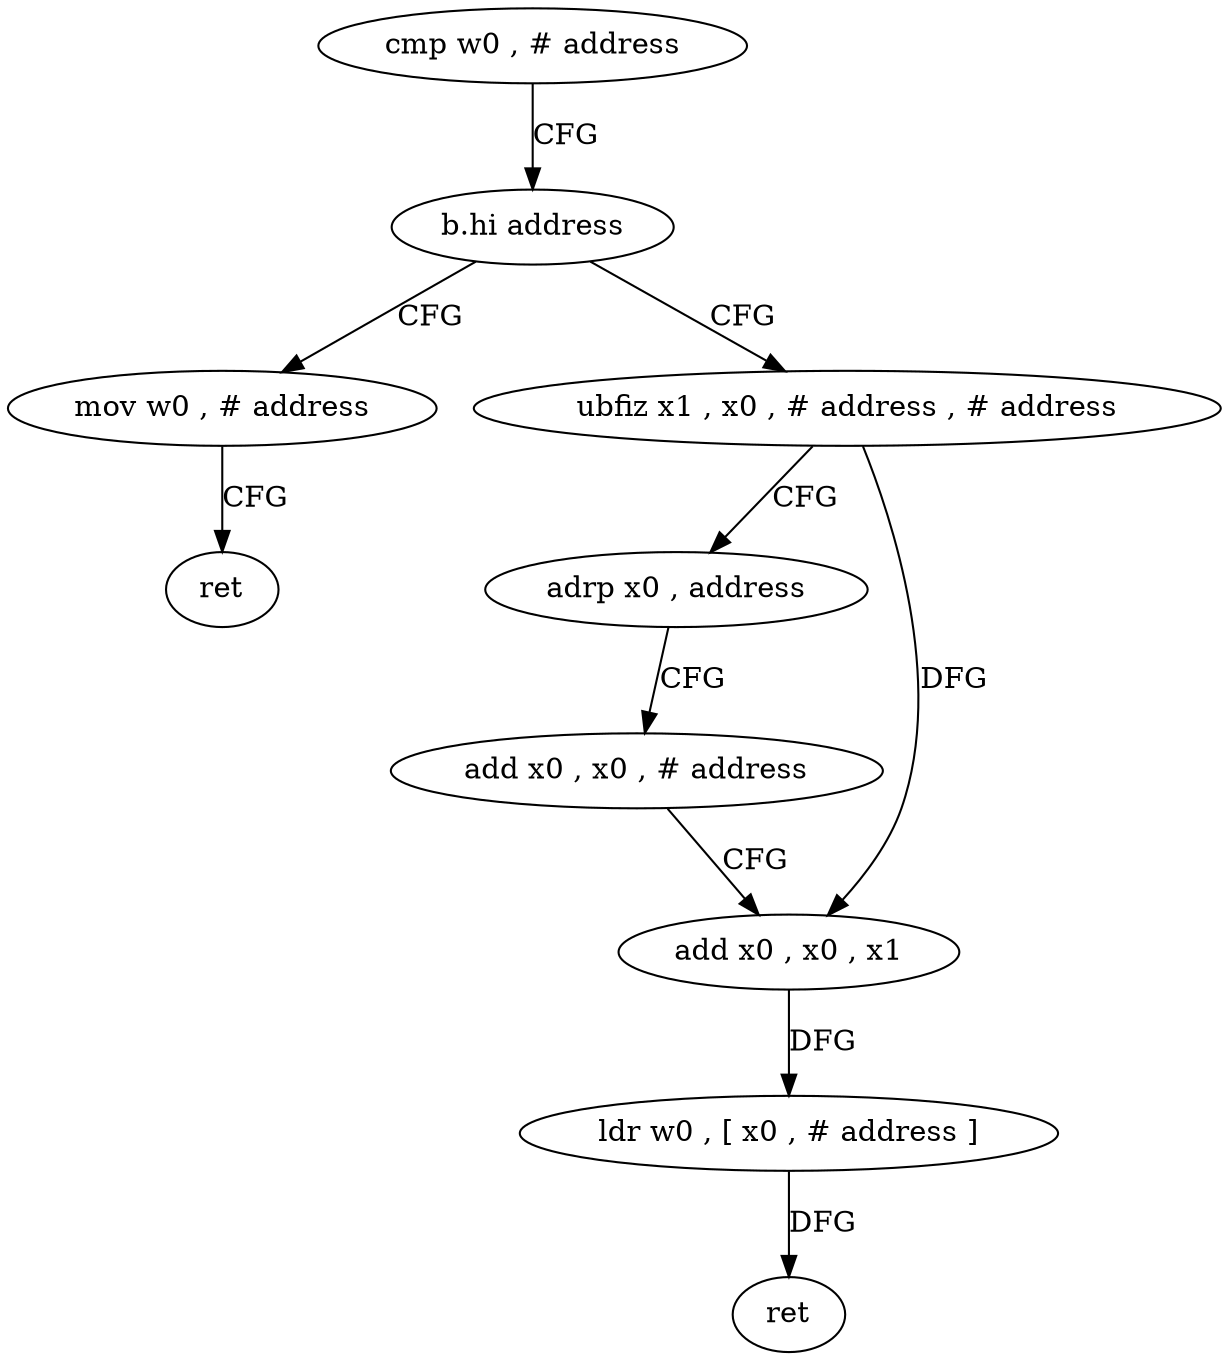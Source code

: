 digraph "func" {
"4267652" [label = "cmp w0 , # address" ]
"4267656" [label = "b.hi address" ]
"4267684" [label = "mov w0 , # address" ]
"4267660" [label = "ubfiz x1 , x0 , # address , # address" ]
"4267688" [label = "ret" ]
"4267664" [label = "adrp x0 , address" ]
"4267668" [label = "add x0 , x0 , # address" ]
"4267672" [label = "add x0 , x0 , x1" ]
"4267676" [label = "ldr w0 , [ x0 , # address ]" ]
"4267680" [label = "ret" ]
"4267652" -> "4267656" [ label = "CFG" ]
"4267656" -> "4267684" [ label = "CFG" ]
"4267656" -> "4267660" [ label = "CFG" ]
"4267684" -> "4267688" [ label = "CFG" ]
"4267660" -> "4267664" [ label = "CFG" ]
"4267660" -> "4267672" [ label = "DFG" ]
"4267664" -> "4267668" [ label = "CFG" ]
"4267668" -> "4267672" [ label = "CFG" ]
"4267672" -> "4267676" [ label = "DFG" ]
"4267676" -> "4267680" [ label = "DFG" ]
}
